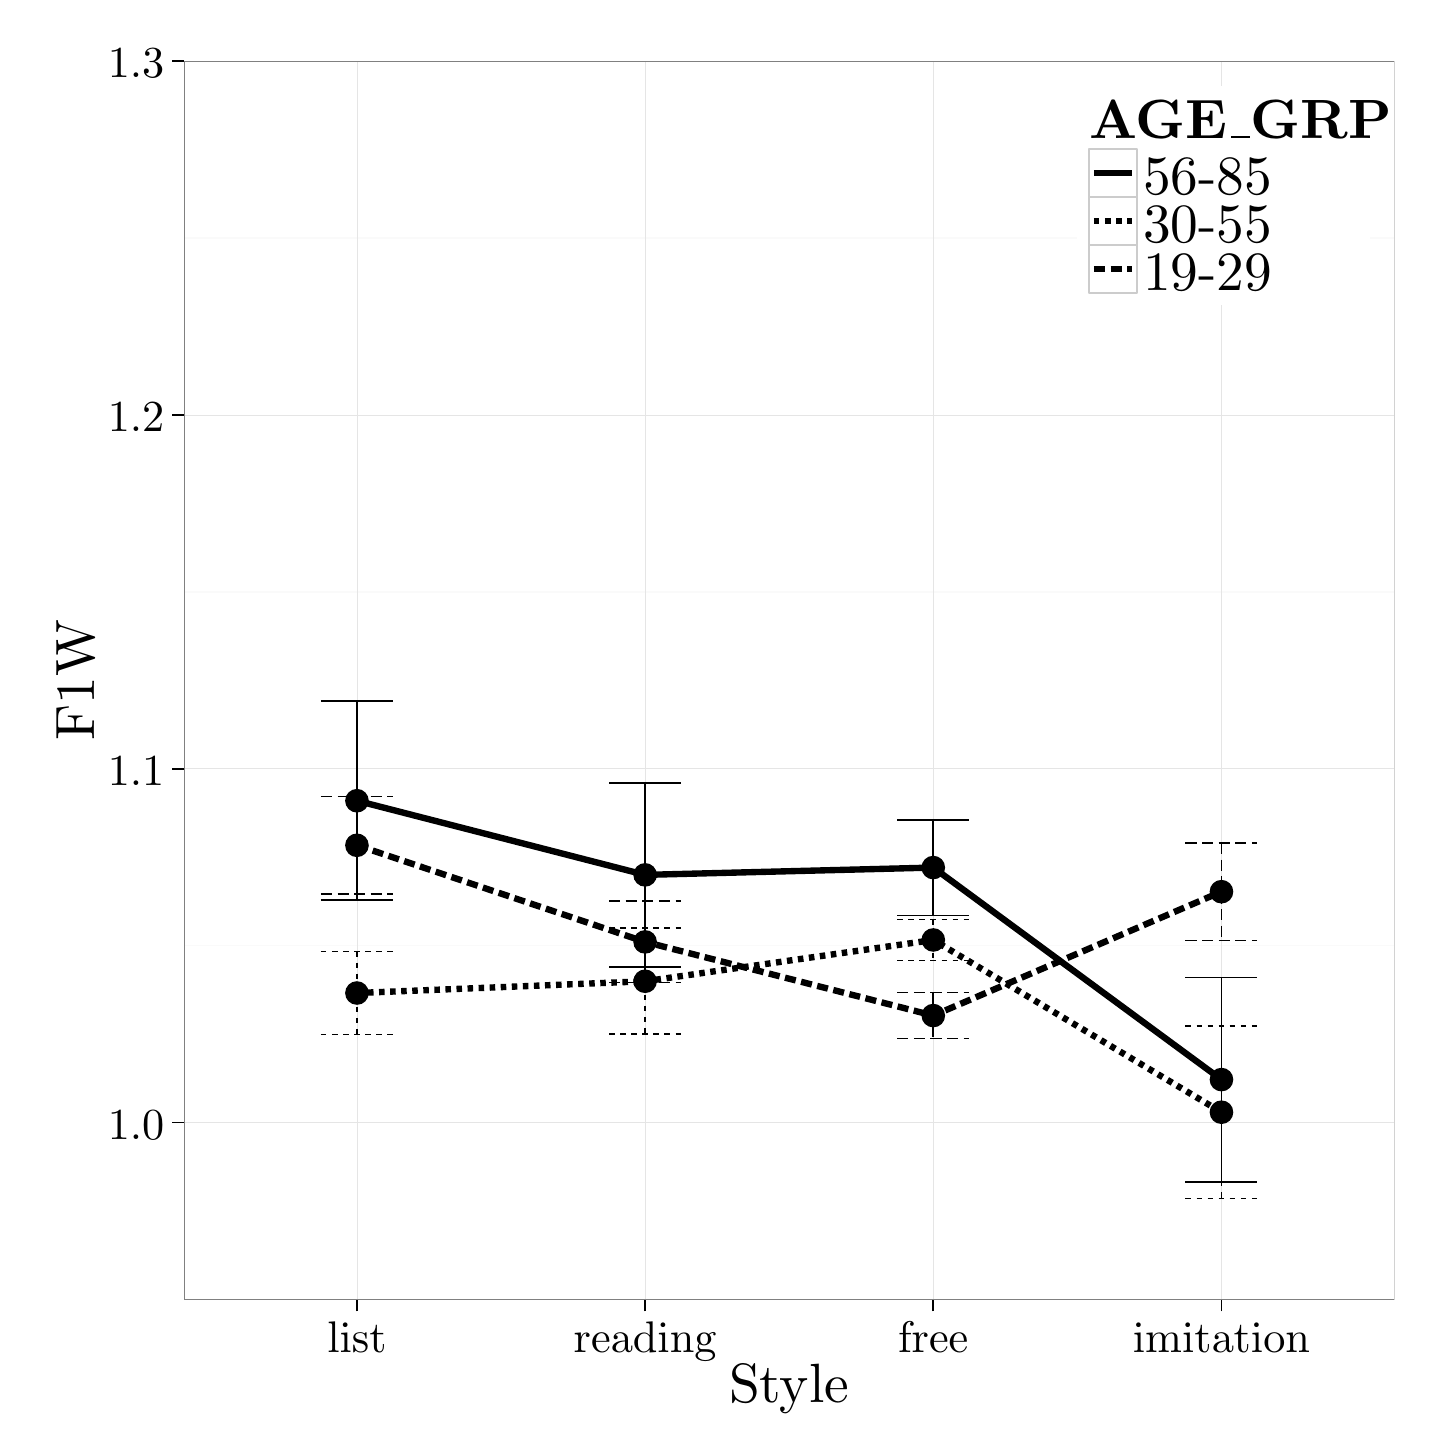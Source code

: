 % Created by tikzDevice version 0.8.1 on 2016-02-09 02:14:49
% !TEX encoding = UTF-8 Unicode
\begin{tikzpicture}[x=1pt,y=1pt]
\definecolor{fillColor}{RGB}{255,255,255}
\path[use as bounding box,fill=fillColor,fill opacity=0.00] (0,0) rectangle (505.89,505.89);
\begin{scope}
\path[clip] (  0.00,  0.00) rectangle (505.89,505.89);
\definecolor{drawColor}{RGB}{255,255,255}
\definecolor{fillColor}{RGB}{255,255,255}

\path[draw=drawColor,line width= 0.6pt,line join=round,line cap=round,fill=fillColor] (  0.00, -0.00) rectangle (505.89,505.89);
\end{scope}
\begin{scope}
\path[clip] ( 56.50, 46.31) rectangle (493.85,493.84);
\definecolor{fillColor}{RGB}{255,255,255}

\path[fill=fillColor] ( 56.50, 46.31) rectangle (493.85,493.84);
\definecolor{drawColor}{gray}{0.98}

\path[draw=drawColor,line width= 0.6pt,line join=round] ( 56.50, 46.31) --
	(493.85, 46.31);

\path[draw=drawColor,line width= 0.6pt,line join=round] ( 56.50,174.18) --
	(493.85,174.18);

\path[draw=drawColor,line width= 0.6pt,line join=round] ( 56.50,302.04) --
	(493.85,302.04);

\path[draw=drawColor,line width= 0.6pt,line join=round] ( 56.50,429.91) --
	(493.85,429.91);
\definecolor{drawColor}{gray}{0.90}

\path[draw=drawColor,line width= 0.2pt,line join=round] ( 56.50,110.24) --
	(493.85,110.24);

\path[draw=drawColor,line width= 0.2pt,line join=round] ( 56.50,238.11) --
	(493.85,238.11);

\path[draw=drawColor,line width= 0.2pt,line join=round] ( 56.50,365.98) --
	(493.85,365.98);

\path[draw=drawColor,line width= 0.2pt,line join=round] ( 56.50,493.84) --
	(493.85,493.84);

\path[draw=drawColor,line width= 0.2pt,line join=round] (118.98, 46.31) --
	(118.98,493.84);

\path[draw=drawColor,line width= 0.2pt,line join=round] (223.11, 46.31) --
	(223.11,493.84);

\path[draw=drawColor,line width= 0.2pt,line join=round] (327.24, 46.31) --
	(327.24,493.84);

\path[draw=drawColor,line width= 0.2pt,line join=round] (431.37, 46.31) --
	(431.37,493.84);
\definecolor{fillColor}{RGB}{0,0,0}

\path[fill=fillColor] (118.98,226.54) circle (  4.27);

\path[fill=fillColor] (118.98,157.06) circle (  4.27);

\path[fill=fillColor] (118.98,210.44) circle (  4.27);

\path[fill=fillColor] (223.11,199.75) circle (  4.27);

\path[fill=fillColor] (223.11,161.31) circle (  4.27);

\path[fill=fillColor] (223.11,175.53) circle (  4.27);

\path[fill=fillColor] (327.24,202.39) circle (  4.27);

\path[fill=fillColor] (327.24,176.23) circle (  4.27);

\path[fill=fillColor] (327.24,148.91) circle (  4.27);

\path[fill=fillColor] (431.37,125.78) circle (  4.27);

\path[fill=fillColor] (431.37,113.99) circle (  4.27);

\path[fill=fillColor] (431.37,193.67) circle (  4.27);
\definecolor{drawColor}{RGB}{0,0,0}

\path[draw=drawColor,line width= 2.3pt,line join=round] (118.98,226.54) --
	(223.11,199.75) --
	(327.24,202.39) --
	(431.37,125.78);

\path[draw=drawColor,line width= 2.3pt,dash pattern=on 2pt off 2pt ,line join=round] (118.98,157.06) --
	(223.11,161.31) --
	(327.24,176.23) --
	(431.37,113.99);

\path[draw=drawColor,line width= 2.3pt,dash pattern=on 4pt off 2pt ,line join=round] (118.98,210.44) --
	(223.11,175.53) --
	(327.24,148.91) --
	(431.37,193.67);

\path[draw=drawColor,line width= 0.6pt,line join=round] (105.96,262.50) --
	(132.00,262.50);

\path[draw=drawColor,line width= 0.6pt,line join=round] (118.98,262.50) --
	(118.98,190.58);

\path[draw=drawColor,line width= 0.6pt,line join=round] (105.96,190.58) --
	(132.00,190.58);

\path[draw=drawColor,line width= 0.6pt,line join=round] (210.09,232.95) --
	(236.13,232.95);

\path[draw=drawColor,line width= 0.6pt,line join=round] (223.11,232.95) --
	(223.11,166.55);

\path[draw=drawColor,line width= 0.6pt,line join=round] (210.09,166.55) --
	(236.13,166.55);

\path[draw=drawColor,line width= 0.6pt,line join=round] (314.22,219.66) --
	(340.25,219.66);

\path[draw=drawColor,line width= 0.6pt,line join=round] (327.24,219.66) --
	(327.24,185.12);

\path[draw=drawColor,line width= 0.6pt,line join=round] (314.22,185.12) --
	(340.25,185.12);

\path[draw=drawColor,line width= 0.6pt,line join=round] (418.35,162.70) --
	(444.38,162.70);

\path[draw=drawColor,line width= 0.6pt,line join=round] (431.37,162.70) --
	(431.37, 88.86);

\path[draw=drawColor,line width= 0.6pt,line join=round] (418.35, 88.86) --
	(444.38, 88.86);

\path[draw=drawColor,line width= 0.6pt,dash pattern=on 2pt off 2pt ,line join=round] (105.96,172.08) --
	(132.00,172.08);

\path[draw=drawColor,line width= 0.6pt,dash pattern=on 2pt off 2pt ,line join=round] (118.98,172.08) --
	(118.98,142.03);

\path[draw=drawColor,line width= 0.6pt,dash pattern=on 2pt off 2pt ,line join=round] (105.96,142.03) --
	(132.00,142.03);

\path[draw=drawColor,line width= 0.6pt,dash pattern=on 2pt off 2pt ,line join=round] (210.09,180.47) --
	(236.13,180.47);

\path[draw=drawColor,line width= 0.6pt,dash pattern=on 2pt off 2pt ,line join=round] (223.11,180.47) --
	(223.11,142.16);

\path[draw=drawColor,line width= 0.6pt,dash pattern=on 2pt off 2pt ,line join=round] (210.09,142.16) --
	(236.13,142.16);

\path[draw=drawColor,line width= 0.6pt,dash pattern=on 2pt off 2pt ,line join=round] (314.22,183.61) --
	(340.25,183.61);

\path[draw=drawColor,line width= 0.6pt,dash pattern=on 2pt off 2pt ,line join=round] (327.24,183.61) --
	(327.24,168.85);

\path[draw=drawColor,line width= 0.6pt,dash pattern=on 2pt off 2pt ,line join=round] (314.22,168.85) --
	(340.25,168.85);

\path[draw=drawColor,line width= 0.6pt,dash pattern=on 2pt off 2pt ,line join=round] (418.35,145.16) --
	(444.38,145.16);

\path[draw=drawColor,line width= 0.6pt,dash pattern=on 2pt off 2pt ,line join=round] (431.37,145.16) --
	(431.37, 82.83);

\path[draw=drawColor,line width= 0.6pt,dash pattern=on 2pt off 2pt ,line join=round] (418.35, 82.83) --
	(444.38, 82.83);

\path[draw=drawColor,line width= 0.6pt,dash pattern=on 4pt off 2pt ,line join=round] (105.96,228.12) --
	(132.00,228.12);

\path[draw=drawColor,line width= 0.6pt,dash pattern=on 4pt off 2pt ,line join=round] (118.98,228.12) --
	(118.98,192.76);

\path[draw=drawColor,line width= 0.6pt,dash pattern=on 4pt off 2pt ,line join=round] (105.96,192.76) --
	(132.00,192.76);

\path[draw=drawColor,line width= 0.6pt,dash pattern=on 4pt off 2pt ,line join=round] (210.09,190.22) --
	(236.13,190.22);

\path[draw=drawColor,line width= 0.6pt,dash pattern=on 4pt off 2pt ,line join=round] (223.11,190.22) --
	(223.11,160.84);

\path[draw=drawColor,line width= 0.6pt,dash pattern=on 4pt off 2pt ,line join=round] (210.09,160.84) --
	(236.13,160.84);

\path[draw=drawColor,line width= 0.6pt,dash pattern=on 4pt off 2pt ,line join=round] (314.22,157.26) --
	(340.25,157.26);

\path[draw=drawColor,line width= 0.6pt,dash pattern=on 4pt off 2pt ,line join=round] (327.24,157.26) --
	(327.24,140.57);

\path[draw=drawColor,line width= 0.6pt,dash pattern=on 4pt off 2pt ,line join=round] (314.22,140.57) --
	(340.25,140.57);

\path[draw=drawColor,line width= 0.6pt,dash pattern=on 4pt off 2pt ,line join=round] (418.35,211.30) --
	(444.38,211.30);

\path[draw=drawColor,line width= 0.6pt,dash pattern=on 4pt off 2pt ,line join=round] (431.37,211.30) --
	(431.37,176.03);

\path[draw=drawColor,line width= 0.6pt,dash pattern=on 4pt off 2pt ,line join=round] (418.35,176.03) --
	(444.38,176.03);
\definecolor{drawColor}{gray}{0.50}

\path[draw=drawColor,line width= 0.6pt,line join=round,line cap=round] ( 56.50, 46.31) rectangle (493.85,493.84);
\end{scope}
\begin{scope}
\path[clip] (  0.00,  0.00) rectangle (505.89,505.89);
\definecolor{drawColor}{RGB}{0,0,0}

\node[text=drawColor,anchor=base east,inner sep=0pt, outer sep=0pt, scale=  1.60] at ( 49.39,104.21) {1.0};

\node[text=drawColor,anchor=base east,inner sep=0pt, outer sep=0pt, scale=  1.60] at ( 49.39,232.08) {1.1};

\node[text=drawColor,anchor=base east,inner sep=0pt, outer sep=0pt, scale=  1.60] at ( 49.39,359.94) {1.2};

\node[text=drawColor,anchor=base east,inner sep=0pt, outer sep=0pt, scale=  1.60] at ( 49.39,487.81) {1.3};
\end{scope}
\begin{scope}
\path[clip] (  0.00,  0.00) rectangle (505.89,505.89);
\definecolor{drawColor}{RGB}{0,0,0}

\path[draw=drawColor,line width= 0.6pt,line join=round] ( 52.24,110.24) --
	( 56.50,110.24);

\path[draw=drawColor,line width= 0.6pt,line join=round] ( 52.24,238.11) --
	( 56.50,238.11);

\path[draw=drawColor,line width= 0.6pt,line join=round] ( 52.24,365.98) --
	( 56.50,365.98);

\path[draw=drawColor,line width= 0.6pt,line join=round] ( 52.24,493.84) --
	( 56.50,493.84);
\end{scope}
\begin{scope}
\path[clip] (  0.00,  0.00) rectangle (505.89,505.89);
\definecolor{drawColor}{RGB}{0,0,0}

\path[draw=drawColor,line width= 0.6pt,line join=round] (118.98, 42.04) --
	(118.98, 46.31);

\path[draw=drawColor,line width= 0.6pt,line join=round] (223.11, 42.04) --
	(223.11, 46.31);

\path[draw=drawColor,line width= 0.6pt,line join=round] (327.24, 42.04) --
	(327.24, 46.31);

\path[draw=drawColor,line width= 0.6pt,line join=round] (431.37, 42.04) --
	(431.37, 46.31);
\end{scope}
\begin{scope}
\path[clip] (  0.00,  0.00) rectangle (505.89,505.89);
\definecolor{drawColor}{RGB}{0,0,0}

\node[text=drawColor,anchor=base,inner sep=0pt, outer sep=0pt, scale=  1.60] at (118.98, 27.13) {list};

\node[text=drawColor,anchor=base,inner sep=0pt, outer sep=0pt, scale=  1.60] at (223.11, 27.13) {reading};

\node[text=drawColor,anchor=base,inner sep=0pt, outer sep=0pt, scale=  1.60] at (327.24, 27.13) {free};

\node[text=drawColor,anchor=base,inner sep=0pt, outer sep=0pt, scale=  1.60] at (431.37, 27.13) {imitation};
\end{scope}
\begin{scope}
\path[clip] (  0.00,  0.00) rectangle (505.89,505.89);
\definecolor{drawColor}{RGB}{0,0,0}

\node[text=drawColor,anchor=base,inner sep=0pt, outer sep=0pt, scale=  2.00] at (275.17,  9.03) {Style};
\end{scope}
\begin{scope}
\path[clip] (  0.00,  0.00) rectangle (505.89,505.89);
\definecolor{drawColor}{RGB}{0,0,0}

\node[text=drawColor,rotate= 90.00,anchor=base,inner sep=0pt, outer sep=0pt, scale=  2.00] at ( 24.12,270.08) {F1W};
\end{scope}
\begin{scope}
\path[clip] (  0.00,  0.00) rectangle (505.89,505.89);
\definecolor{fillColor}{RGB}{255,255,255}

\path[fill=fillColor] (379.28,405.66) rectangle (484.98,484.98);
\end{scope}
\begin{scope}
\path[clip] (  0.00,  0.00) rectangle (505.89,505.89);
\definecolor{drawColor}{RGB}{0,0,0}

\node[text=drawColor,anchor=base west,inner sep=0pt, outer sep=0pt, scale=  2.00] at (383.55,465.96) {\bfseries AGE{\_{}}GRP};
\end{scope}
\begin{scope}
\path[clip] (  0.00,  0.00) rectangle (505.89,505.89);
\definecolor{drawColor}{gray}{0.80}
\definecolor{fillColor}{RGB}{255,255,255}

\path[draw=drawColor,line width= 0.6pt,line join=round,line cap=round,fill=fillColor] (383.55,444.61) rectangle (400.89,461.96);
\end{scope}
\begin{scope}
\path[clip] (  0.00,  0.00) rectangle (505.89,505.89);
\definecolor{drawColor}{RGB}{0,0,0}

\path[draw=drawColor,line width= 2.3pt,line join=round] (385.28,453.29) -- (399.16,453.29);
\end{scope}
\begin{scope}
\path[clip] (  0.00,  0.00) rectangle (505.89,505.89);
\definecolor{drawColor}{RGB}{0,0,0}

\path[draw=drawColor,line width= 0.6pt,line join=round] (385.28,453.29) -- (399.16,453.29);
\end{scope}
\begin{scope}
\path[clip] (  0.00,  0.00) rectangle (505.89,505.89);
\definecolor{drawColor}{gray}{0.80}
\definecolor{fillColor}{RGB}{255,255,255}

\path[draw=drawColor,line width= 0.6pt,line join=round,line cap=round,fill=fillColor] (383.55,427.27) rectangle (400.89,444.61);
\end{scope}
\begin{scope}
\path[clip] (  0.00,  0.00) rectangle (505.89,505.89);
\definecolor{drawColor}{RGB}{0,0,0}

\path[draw=drawColor,line width= 2.3pt,dash pattern=on 2pt off 2pt ,line join=round] (385.28,435.94) -- (399.16,435.94);
\end{scope}
\begin{scope}
\path[clip] (  0.00,  0.00) rectangle (505.89,505.89);
\definecolor{drawColor}{RGB}{0,0,0}

\path[draw=drawColor,line width= 0.6pt,dash pattern=on 2pt off 2pt ,line join=round] (385.28,435.94) -- (399.16,435.94);
\end{scope}
\begin{scope}
\path[clip] (  0.00,  0.00) rectangle (505.89,505.89);
\definecolor{drawColor}{gray}{0.80}
\definecolor{fillColor}{RGB}{255,255,255}

\path[draw=drawColor,line width= 0.6pt,line join=round,line cap=round,fill=fillColor] (383.55,409.92) rectangle (400.89,427.27);
\end{scope}
\begin{scope}
\path[clip] (  0.00,  0.00) rectangle (505.89,505.89);
\definecolor{drawColor}{RGB}{0,0,0}

\path[draw=drawColor,line width= 2.3pt,dash pattern=on 4pt off 2pt ,line join=round] (385.28,418.60) -- (399.16,418.60);
\end{scope}
\begin{scope}
\path[clip] (  0.00,  0.00) rectangle (505.89,505.89);
\definecolor{drawColor}{RGB}{0,0,0}

\path[draw=drawColor,line width= 0.6pt,dash pattern=on 4pt off 2pt ,line join=round] (385.28,418.60) -- (399.16,418.60);
\end{scope}
\begin{scope}
\path[clip] (  0.00,  0.00) rectangle (505.89,505.89);
\definecolor{drawColor}{RGB}{0,0,0}

\node[text=drawColor,anchor=base west,inner sep=0pt, outer sep=0pt, scale=  2.00] at (403.06,445.75) {56-85};
\end{scope}
\begin{scope}
\path[clip] (  0.00,  0.00) rectangle (505.89,505.89);
\definecolor{drawColor}{RGB}{0,0,0}

\node[text=drawColor,anchor=base west,inner sep=0pt, outer sep=0pt, scale=  2.00] at (403.06,428.40) {30-55};
\end{scope}
\begin{scope}
\path[clip] (  0.00,  0.00) rectangle (505.89,505.89);
\definecolor{drawColor}{RGB}{0,0,0}

\node[text=drawColor,anchor=base west,inner sep=0pt, outer sep=0pt, scale=  2.00] at (403.06,411.06) {19-29};
\end{scope}
\end{tikzpicture}
